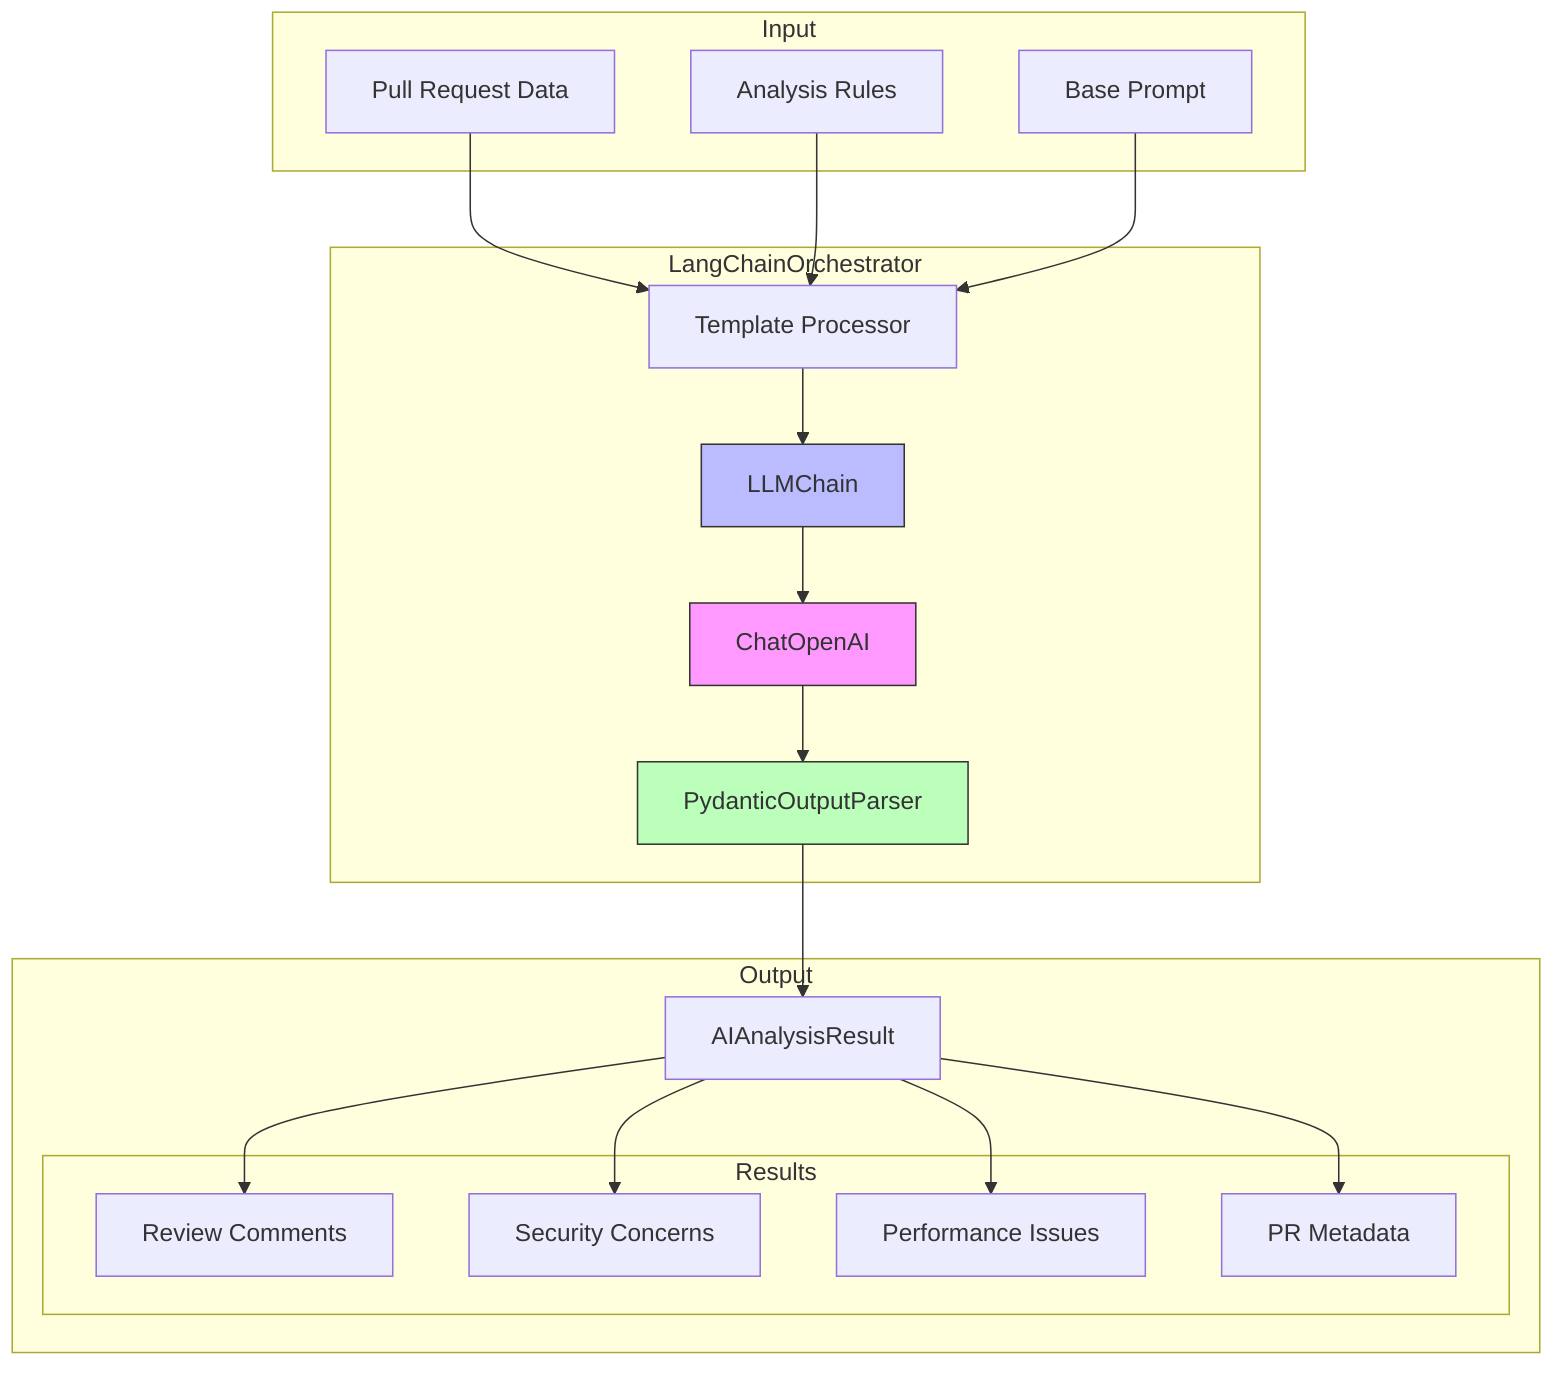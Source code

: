 flowchart TD
    subgraph Input
        PR[Pull Request Data]
        Rules[Analysis Rules]
        Prompt[Base Prompt]
    end

    subgraph LangChainOrchestrator
        TP[Template Processor]
        Parser[PydanticOutputParser]
        Chain[LLMChain]
        LLM[ChatOpenAI]
    end

    subgraph Output
        AR[AIAnalysisResult]
        subgraph Results
            Comments[Review Comments]
            Security[Security Concerns]
            Performance[Performance Issues]
            Meta[PR Metadata]
        end
    end

    PR --> TP
    Rules --> TP
    Prompt --> TP

    TP --> Chain
    Chain --> LLM
    LLM --> Parser
    Parser --> AR

    AR --> Comments
    AR --> Security
    AR --> Performance
    AR --> Meta

    style LLM fill:#f9f,stroke:#333
    style Chain fill:#bbf,stroke:#333
    style Parser fill:#bfb,stroke:#333